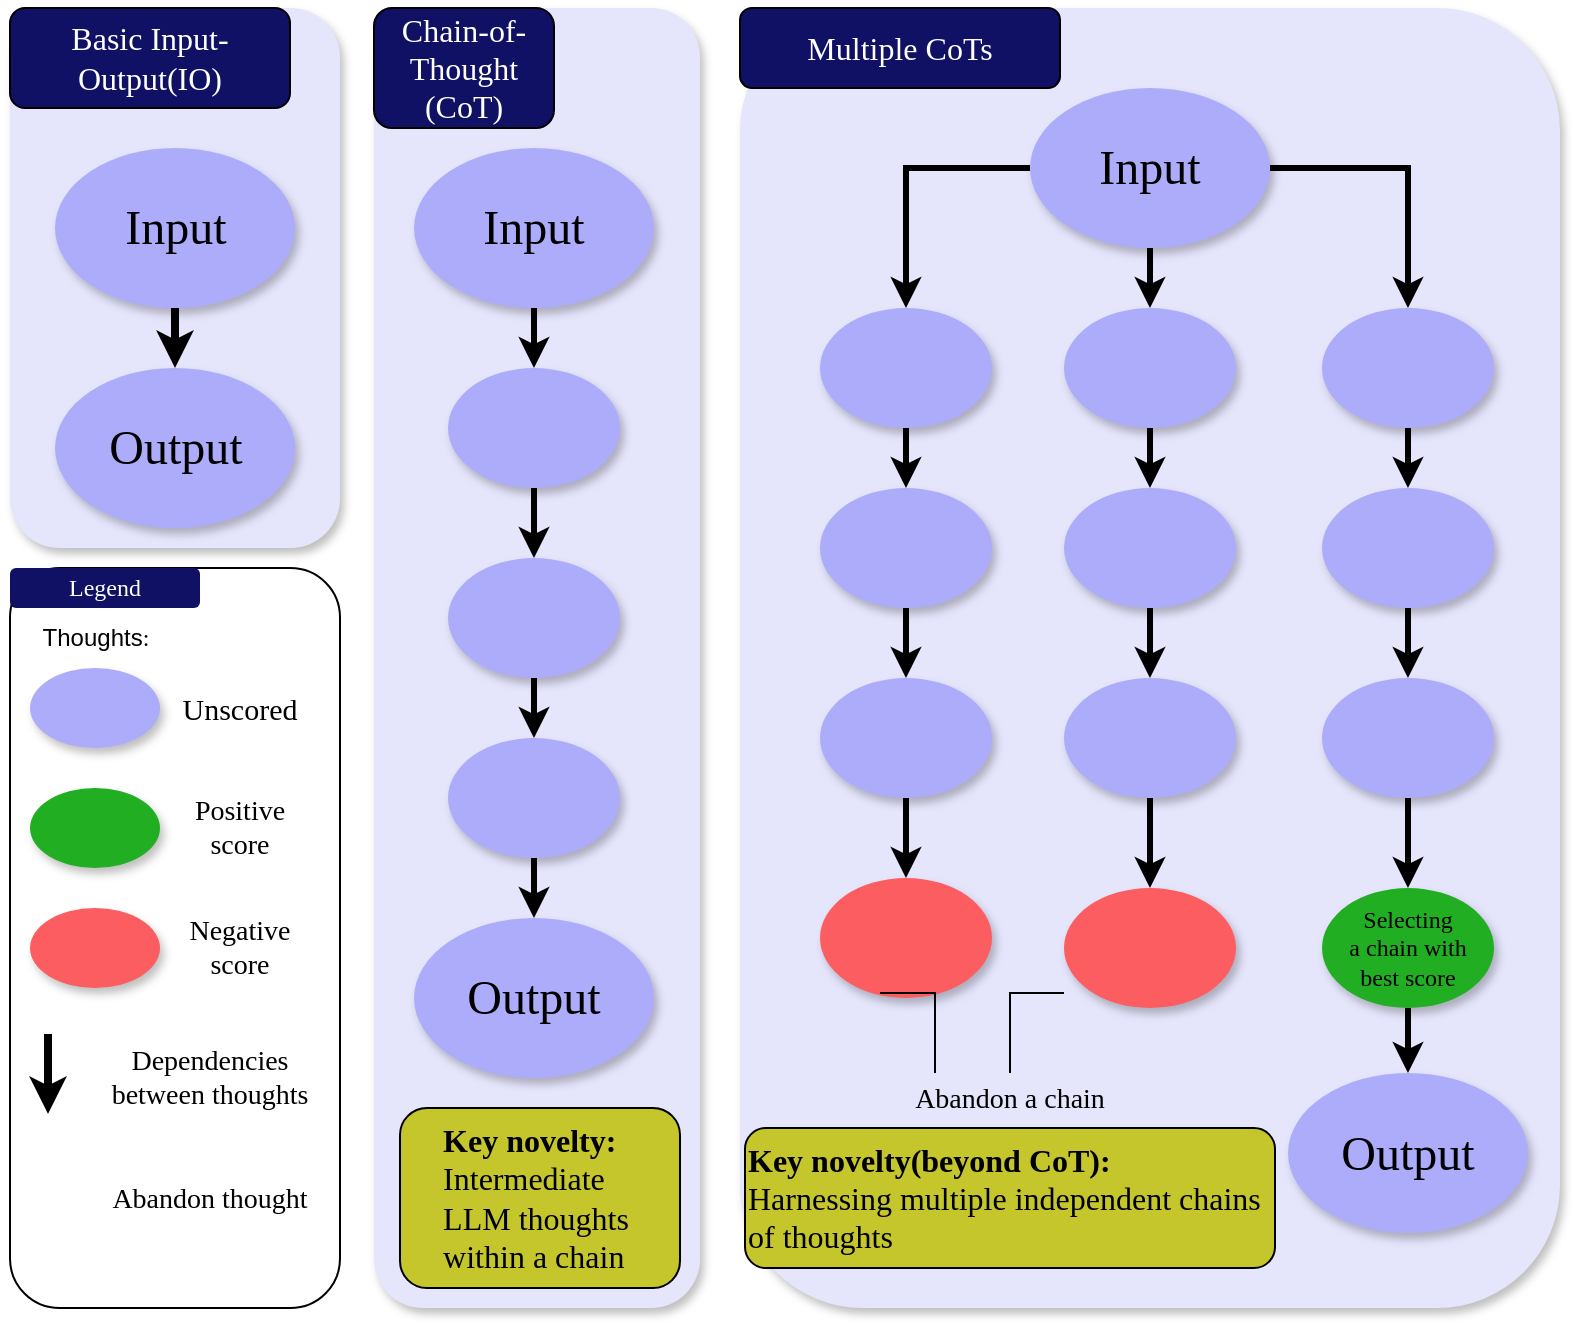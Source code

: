 <mxfile version="21.6.5" type="github">
  <diagram name="第 1 页" id="gQ1l12OR258NZxLZBclW">
    <mxGraphModel dx="1221" dy="706" grid="1" gridSize="10" guides="1" tooltips="1" connect="1" arrows="1" fold="1" page="1" pageScale="1" pageWidth="827" pageHeight="1169" math="0" shadow="0">
      <root>
        <mxCell id="0" />
        <mxCell id="1" parent="0" />
        <mxCell id="e4NGwAejbBn8jt-dBauA-3" value="" style="rounded=1;whiteSpace=wrap;html=1;fillColor=#E5E5FC;glass=0;shadow=1;strokeColor=none;" vertex="1" parent="1">
          <mxGeometry x="85" y="140" width="165" height="270" as="geometry" />
        </mxCell>
        <mxCell id="e4NGwAejbBn8jt-dBauA-4" value="" style="edgeStyle=orthogonalEdgeStyle;rounded=1;orthogonalLoop=1;jettySize=auto;html=1;strokeWidth=4;" edge="1" parent="1" source="e4NGwAejbBn8jt-dBauA-1" target="e4NGwAejbBn8jt-dBauA-2">
          <mxGeometry relative="1" as="geometry" />
        </mxCell>
        <mxCell id="e4NGwAejbBn8jt-dBauA-1" value="&lt;font style=&quot;font-size: 24px;&quot;&gt;Input&lt;/font&gt;" style="ellipse;whiteSpace=wrap;html=1;fillColor=#ADACFB;shadow=1;fontFamily=Verdana;strokeColor=none;" vertex="1" parent="1">
          <mxGeometry x="107.5" y="210" width="120" height="80" as="geometry" />
        </mxCell>
        <mxCell id="e4NGwAejbBn8jt-dBauA-2" value="&lt;font style=&quot;font-size: 24px;&quot;&gt;Output&lt;/font&gt;" style="ellipse;whiteSpace=wrap;html=1;fillColor=#ADACFB;shadow=1;fontFamily=Verdana;strokeColor=none;" vertex="1" parent="1">
          <mxGeometry x="107.5" y="320" width="120" height="80" as="geometry" />
        </mxCell>
        <mxCell id="e4NGwAejbBn8jt-dBauA-9" value="" style="rounded=1;whiteSpace=wrap;html=1;" vertex="1" parent="1">
          <mxGeometry x="85" y="420" width="165" height="370" as="geometry" />
        </mxCell>
        <mxCell id="e4NGwAejbBn8jt-dBauA-10" value="&lt;font style=&quot;font-size: 16px;&quot; color=&quot;#ffffff&quot;&gt;Basic Input-&lt;br&gt;Output(IO)&lt;br&gt;&lt;/font&gt;" style="rounded=1;whiteSpace=wrap;html=1;fillColor=#101064;fontFamily=Verdana;" vertex="1" parent="1">
          <mxGeometry x="85" y="140" width="140" height="50" as="geometry" />
        </mxCell>
        <mxCell id="e4NGwAejbBn8jt-dBauA-11" value="" style="ellipse;whiteSpace=wrap;html=1;fillColor=#ADACFB;shadow=1;fontFamily=Verdana;strokeColor=none;" vertex="1" parent="1">
          <mxGeometry x="95" y="470" width="65" height="40" as="geometry" />
        </mxCell>
        <mxCell id="e4NGwAejbBn8jt-dBauA-12" value="Thoughts&lt;font style=&quot;&quot; face=&quot;Verdana&quot;&gt;:&lt;/font&gt;" style="text;html=1;strokeColor=none;fillColor=none;align=center;verticalAlign=middle;whiteSpace=wrap;rounded=0;" vertex="1" parent="1">
          <mxGeometry x="98" y="440" width="60" height="30" as="geometry" />
        </mxCell>
        <mxCell id="e4NGwAejbBn8jt-dBauA-13" value="&lt;font style=&quot;font-size: 15px;&quot; face=&quot;Verdana&quot;&gt;Unscored&lt;/font&gt;" style="text;html=1;strokeColor=none;fillColor=none;align=center;verticalAlign=middle;whiteSpace=wrap;rounded=0;" vertex="1" parent="1">
          <mxGeometry x="170" y="475" width="60" height="30" as="geometry" />
        </mxCell>
        <mxCell id="e4NGwAejbBn8jt-dBauA-14" value="" style="ellipse;whiteSpace=wrap;html=1;fillColor=#21AE23;shadow=1;fontFamily=Verdana;strokeColor=none;" vertex="1" parent="1">
          <mxGeometry x="95" y="530" width="65" height="40" as="geometry" />
        </mxCell>
        <mxCell id="e4NGwAejbBn8jt-dBauA-15" value="&lt;font style=&quot;font-size: 14px;&quot; face=&quot;Verdana&quot;&gt;Positive&lt;br&gt;score&lt;/font&gt;" style="text;html=1;strokeColor=none;fillColor=none;align=center;verticalAlign=middle;whiteSpace=wrap;rounded=0;" vertex="1" parent="1">
          <mxGeometry x="170" y="535" width="60" height="30" as="geometry" />
        </mxCell>
        <mxCell id="e4NGwAejbBn8jt-dBauA-16" value="" style="ellipse;whiteSpace=wrap;html=1;fillColor=#FC5D60;shadow=1;fontFamily=Verdana;strokeColor=none;" vertex="1" parent="1">
          <mxGeometry x="95" y="590" width="65" height="40" as="geometry" />
        </mxCell>
        <mxCell id="e4NGwAejbBn8jt-dBauA-17" value="&lt;font style=&quot;font-size: 14px;&quot; face=&quot;Verdana&quot;&gt;Negative&lt;br&gt;score&lt;/font&gt;" style="text;html=1;strokeColor=none;fillColor=none;align=center;verticalAlign=middle;whiteSpace=wrap;rounded=0;" vertex="1" parent="1">
          <mxGeometry x="170" y="595" width="60" height="30" as="geometry" />
        </mxCell>
        <mxCell id="e4NGwAejbBn8jt-dBauA-18" value="Legend" style="rounded=1;whiteSpace=wrap;html=1;fillColor=#101064;fontFamily=Verdana;strokeColor=none;fontColor=#FFFFFF;" vertex="1" parent="1">
          <mxGeometry x="85" y="420" width="95" height="20" as="geometry" />
        </mxCell>
        <mxCell id="e4NGwAejbBn8jt-dBauA-19" value="" style="rounded=1;whiteSpace=wrap;html=1;fillColor=#E5E5FC;glass=0;shadow=1;strokeColor=none;" vertex="1" parent="1">
          <mxGeometry x="267" y="140" width="163" height="650" as="geometry" />
        </mxCell>
        <mxCell id="e4NGwAejbBn8jt-dBauA-29" value="" style="edgeStyle=orthogonalEdgeStyle;rounded=0;orthogonalLoop=1;jettySize=auto;html=1;strokeWidth=3;" edge="1" parent="1" source="e4NGwAejbBn8jt-dBauA-21" target="e4NGwAejbBn8jt-dBauA-26">
          <mxGeometry relative="1" as="geometry" />
        </mxCell>
        <mxCell id="e4NGwAejbBn8jt-dBauA-21" value="&lt;font style=&quot;font-size: 24px;&quot;&gt;Input&lt;/font&gt;" style="ellipse;whiteSpace=wrap;html=1;fillColor=#ADACFB;shadow=1;fontFamily=Verdana;strokeColor=none;" vertex="1" parent="1">
          <mxGeometry x="287" y="210" width="120" height="80" as="geometry" />
        </mxCell>
        <mxCell id="e4NGwAejbBn8jt-dBauA-22" value="&lt;font style=&quot;font-size: 24px;&quot;&gt;Output&lt;/font&gt;" style="ellipse;whiteSpace=wrap;html=1;fillColor=#ADACFB;shadow=1;fontFamily=Verdana;strokeColor=none;" vertex="1" parent="1">
          <mxGeometry x="287" y="595" width="120" height="80" as="geometry" />
        </mxCell>
        <mxCell id="e4NGwAejbBn8jt-dBauA-23" value="&lt;font style=&quot;font-size: 16px;&quot; color=&quot;#ffffff&quot;&gt;Chain-of-&lt;br&gt;Thought&lt;br&gt;(CoT)&lt;br&gt;&lt;/font&gt;" style="rounded=1;whiteSpace=wrap;html=1;fillColor=#101064;fontFamily=Verdana;" vertex="1" parent="1">
          <mxGeometry x="267" y="140" width="90" height="60" as="geometry" />
        </mxCell>
        <mxCell id="e4NGwAejbBn8jt-dBauA-24" value="" style="shape=image;html=1;verticalAlign=top;verticalLabelPosition=bottom;labelBackgroundColor=#ffffff;imageAspect=0;aspect=fixed;image=https://cdn4.iconfinder.com/data/icons/evil-icons-user-interface/64/basket-128.png" vertex="1" parent="1">
          <mxGeometry x="80" y="711.25" width="50" height="50" as="geometry" />
        </mxCell>
        <mxCell id="e4NGwAejbBn8jt-dBauA-25" value="&lt;font face=&quot;Verdana&quot;&gt;&lt;font style=&quot;font-size: 14px;&quot;&gt;Abandon thought&lt;/font&gt;&lt;br&gt;&lt;/font&gt;" style="text;html=1;strokeColor=none;fillColor=none;align=center;verticalAlign=middle;whiteSpace=wrap;rounded=0;" vertex="1" parent="1">
          <mxGeometry x="130" y="720" width="110" height="32.5" as="geometry" />
        </mxCell>
        <mxCell id="e4NGwAejbBn8jt-dBauA-30" value="" style="edgeStyle=orthogonalEdgeStyle;rounded=0;orthogonalLoop=1;jettySize=auto;html=1;strokeWidth=3;" edge="1" parent="1" source="e4NGwAejbBn8jt-dBauA-26" target="e4NGwAejbBn8jt-dBauA-27">
          <mxGeometry relative="1" as="geometry" />
        </mxCell>
        <mxCell id="e4NGwAejbBn8jt-dBauA-26" value="" style="ellipse;whiteSpace=wrap;html=1;fillColor=#ADACFB;shadow=1;fontFamily=Verdana;strokeColor=none;" vertex="1" parent="1">
          <mxGeometry x="304" y="320" width="86" height="60" as="geometry" />
        </mxCell>
        <mxCell id="e4NGwAejbBn8jt-dBauA-31" value="" style="edgeStyle=orthogonalEdgeStyle;rounded=0;orthogonalLoop=1;jettySize=auto;html=1;strokeWidth=3;" edge="1" parent="1" source="e4NGwAejbBn8jt-dBauA-27" target="e4NGwAejbBn8jt-dBauA-28">
          <mxGeometry relative="1" as="geometry" />
        </mxCell>
        <mxCell id="e4NGwAejbBn8jt-dBauA-27" value="" style="ellipse;whiteSpace=wrap;html=1;fillColor=#ADACFB;shadow=1;fontFamily=Verdana;strokeColor=none;" vertex="1" parent="1">
          <mxGeometry x="304" y="415" width="86" height="60" as="geometry" />
        </mxCell>
        <mxCell id="e4NGwAejbBn8jt-dBauA-32" value="" style="edgeStyle=orthogonalEdgeStyle;rounded=0;orthogonalLoop=1;jettySize=auto;html=1;strokeWidth=3;" edge="1" parent="1" source="e4NGwAejbBn8jt-dBauA-28" target="e4NGwAejbBn8jt-dBauA-22">
          <mxGeometry relative="1" as="geometry" />
        </mxCell>
        <mxCell id="e4NGwAejbBn8jt-dBauA-28" value="" style="ellipse;whiteSpace=wrap;html=1;fillColor=#ADACFB;shadow=1;fontFamily=Verdana;strokeColor=none;" vertex="1" parent="1">
          <mxGeometry x="304" y="505" width="86" height="60" as="geometry" />
        </mxCell>
        <mxCell id="e4NGwAejbBn8jt-dBauA-34" value="" style="edgeStyle=orthogonalEdgeStyle;rounded=1;orthogonalLoop=1;jettySize=auto;html=1;strokeWidth=4;" edge="1" parent="1">
          <mxGeometry relative="1" as="geometry">
            <mxPoint x="104" y="653" as="sourcePoint" />
            <mxPoint x="104" y="693" as="targetPoint" />
            <Array as="points">
              <mxPoint x="104" y="693" />
            </Array>
          </mxGeometry>
        </mxCell>
        <mxCell id="e4NGwAejbBn8jt-dBauA-35" value="&lt;font style=&quot;font-size: 14px;&quot; face=&quot;Verdana&quot;&gt;Dependencies&lt;br&gt;between thoughts&lt;br&gt;&lt;/font&gt;" style="text;html=1;strokeColor=none;fillColor=none;align=center;verticalAlign=middle;whiteSpace=wrap;rounded=0;" vertex="1" parent="1">
          <mxGeometry x="120" y="660" width="130" height="30" as="geometry" />
        </mxCell>
        <mxCell id="e4NGwAejbBn8jt-dBauA-36" value="&lt;div style=&quot;text-align: left;&quot;&gt;&lt;b style=&quot;font-size: 16px; font-family: Verdana; background-color: initial;&quot;&gt;Key novelty:&lt;/b&gt;&lt;/div&gt;&lt;font style=&quot;font-size: 16px;&quot; face=&quot;Verdana&quot;&gt;&lt;div style=&quot;text-align: left;&quot;&gt;&lt;span style=&quot;background-color: initial;&quot;&gt;Intermediate&lt;/span&gt;&lt;/div&gt;&lt;div style=&quot;text-align: left;&quot;&gt;&lt;span style=&quot;background-color: initial;&quot;&gt;LLM thoughts&amp;nbsp;&lt;/span&gt;&lt;/div&gt;&lt;div style=&quot;text-align: left;&quot;&gt;&lt;span style=&quot;background-color: initial;&quot;&gt;within a chain&lt;/span&gt;&lt;/div&gt;&lt;/font&gt;" style="rounded=1;whiteSpace=wrap;html=1;fillColor=#C5C52C;" vertex="1" parent="1">
          <mxGeometry x="280" y="690" width="140" height="90" as="geometry" />
        </mxCell>
        <mxCell id="e4NGwAejbBn8jt-dBauA-37" value="" style="rounded=1;whiteSpace=wrap;html=1;fillColor=#E5E5FC;glass=0;shadow=1;strokeColor=none;" vertex="1" parent="1">
          <mxGeometry x="450" y="140" width="410" height="650" as="geometry" />
        </mxCell>
        <mxCell id="e4NGwAejbBn8jt-dBauA-38" value="" style="edgeStyle=orthogonalEdgeStyle;rounded=0;orthogonalLoop=1;jettySize=auto;html=1;strokeWidth=3;" edge="1" parent="1" source="e4NGwAejbBn8jt-dBauA-39" target="e4NGwAejbBn8jt-dBauA-43">
          <mxGeometry relative="1" as="geometry" />
        </mxCell>
        <mxCell id="e4NGwAejbBn8jt-dBauA-53" value="" style="edgeStyle=orthogonalEdgeStyle;rounded=0;orthogonalLoop=1;jettySize=auto;html=1;strokeWidth=3;" edge="1" parent="1" source="e4NGwAejbBn8jt-dBauA-39" target="e4NGwAejbBn8jt-dBauA-52">
          <mxGeometry relative="1" as="geometry" />
        </mxCell>
        <mxCell id="e4NGwAejbBn8jt-dBauA-59" style="edgeStyle=orthogonalEdgeStyle;rounded=0;orthogonalLoop=1;jettySize=auto;html=1;strokeWidth=3;" edge="1" parent="1" source="e4NGwAejbBn8jt-dBauA-39" target="e4NGwAejbBn8jt-dBauA-58">
          <mxGeometry relative="1" as="geometry" />
        </mxCell>
        <mxCell id="e4NGwAejbBn8jt-dBauA-39" value="&lt;font style=&quot;font-size: 24px;&quot;&gt;Input&lt;/font&gt;" style="ellipse;whiteSpace=wrap;html=1;fillColor=#ADACFB;shadow=1;fontFamily=Verdana;strokeColor=none;" vertex="1" parent="1">
          <mxGeometry x="595" y="180" width="120" height="80" as="geometry" />
        </mxCell>
        <mxCell id="e4NGwAejbBn8jt-dBauA-40" value="&lt;font style=&quot;font-size: 24px;&quot;&gt;Output&lt;/font&gt;" style="ellipse;whiteSpace=wrap;html=1;fillColor=#ADACFB;shadow=1;fontFamily=Verdana;strokeColor=none;" vertex="1" parent="1">
          <mxGeometry x="724" y="672.5" width="120" height="80" as="geometry" />
        </mxCell>
        <mxCell id="e4NGwAejbBn8jt-dBauA-41" value="&lt;font style=&quot;font-size: 16px;&quot; color=&quot;#ffffff&quot;&gt;Multiple CoTs&lt;br&gt;&lt;/font&gt;" style="rounded=1;whiteSpace=wrap;html=1;fillColor=#101064;fontFamily=Verdana;" vertex="1" parent="1">
          <mxGeometry x="450" y="140" width="160" height="40" as="geometry" />
        </mxCell>
        <mxCell id="e4NGwAejbBn8jt-dBauA-63" value="" style="edgeStyle=orthogonalEdgeStyle;rounded=0;orthogonalLoop=1;jettySize=auto;html=1;strokeWidth=3;" edge="1" parent="1" source="e4NGwAejbBn8jt-dBauA-43" target="e4NGwAejbBn8jt-dBauA-45">
          <mxGeometry relative="1" as="geometry" />
        </mxCell>
        <mxCell id="e4NGwAejbBn8jt-dBauA-43" value="" style="ellipse;whiteSpace=wrap;html=1;fillColor=#ADACFB;shadow=1;fontFamily=Verdana;strokeColor=none;" vertex="1" parent="1">
          <mxGeometry x="490" y="290" width="86" height="60" as="geometry" />
        </mxCell>
        <mxCell id="e4NGwAejbBn8jt-dBauA-64" value="" style="edgeStyle=orthogonalEdgeStyle;rounded=0;orthogonalLoop=1;jettySize=auto;html=1;strokeWidth=3;" edge="1" parent="1" source="e4NGwAejbBn8jt-dBauA-45" target="e4NGwAejbBn8jt-dBauA-47">
          <mxGeometry relative="1" as="geometry" />
        </mxCell>
        <mxCell id="e4NGwAejbBn8jt-dBauA-45" value="" style="ellipse;whiteSpace=wrap;html=1;fillColor=#ADACFB;shadow=1;fontFamily=Verdana;strokeColor=none;" vertex="1" parent="1">
          <mxGeometry x="490" y="380" width="86" height="60" as="geometry" />
        </mxCell>
        <mxCell id="e4NGwAejbBn8jt-dBauA-69" style="edgeStyle=orthogonalEdgeStyle;rounded=0;orthogonalLoop=1;jettySize=auto;html=1;entryX=0.5;entryY=0;entryDx=0;entryDy=0;strokeWidth=3;" edge="1" parent="1" source="e4NGwAejbBn8jt-dBauA-47" target="e4NGwAejbBn8jt-dBauA-50">
          <mxGeometry relative="1" as="geometry" />
        </mxCell>
        <mxCell id="e4NGwAejbBn8jt-dBauA-47" value="" style="ellipse;whiteSpace=wrap;html=1;fillColor=#ADACFB;shadow=1;fontFamily=Verdana;strokeColor=none;" vertex="1" parent="1">
          <mxGeometry x="490" y="475" width="86" height="60" as="geometry" />
        </mxCell>
        <mxCell id="e4NGwAejbBn8jt-dBauA-48" value="&lt;div style=&quot;text-align: left;&quot;&gt;&lt;b style=&quot;font-size: 16px; font-family: Verdana; background-color: initial;&quot;&gt;Key novelty(beyond CoT):&lt;/b&gt;&lt;/div&gt;&lt;font style=&quot;font-size: 16px;&quot; face=&quot;Verdana&quot;&gt;&lt;div style=&quot;text-align: left;&quot;&gt;Harnessing multiple independent chains of thoughts&lt;/div&gt;&lt;/font&gt;" style="rounded=1;whiteSpace=wrap;html=1;fillColor=#C5C52C;" vertex="1" parent="1">
          <mxGeometry x="452.5" y="700" width="265" height="70" as="geometry" />
        </mxCell>
        <mxCell id="e4NGwAejbBn8jt-dBauA-50" value="" style="ellipse;whiteSpace=wrap;html=1;fillColor=#FC5D60;shadow=1;fontFamily=Verdana;strokeColor=none;" vertex="1" parent="1">
          <mxGeometry x="490" y="575" width="86" height="60" as="geometry" />
        </mxCell>
        <mxCell id="e4NGwAejbBn8jt-dBauA-51" value="" style="shape=image;html=1;verticalAlign=top;verticalLabelPosition=bottom;labelBackgroundColor=#ffffff;imageAspect=0;aspect=fixed;image=https://cdn4.iconfinder.com/data/icons/evil-icons-user-interface/64/basket-128.png" vertex="1" parent="1">
          <mxGeometry x="490" y="610" width="30" height="30" as="geometry" />
        </mxCell>
        <mxCell id="e4NGwAejbBn8jt-dBauA-70" value="" style="edgeStyle=orthogonalEdgeStyle;rounded=0;orthogonalLoop=1;jettySize=auto;html=1;strokeWidth=3;" edge="1" parent="1" source="e4NGwAejbBn8jt-dBauA-52" target="e4NGwAejbBn8jt-dBauA-54">
          <mxGeometry relative="1" as="geometry" />
        </mxCell>
        <mxCell id="e4NGwAejbBn8jt-dBauA-52" value="" style="ellipse;whiteSpace=wrap;html=1;fillColor=#ADACFB;shadow=1;fontFamily=Verdana;strokeColor=none;" vertex="1" parent="1">
          <mxGeometry x="612" y="290" width="86" height="60" as="geometry" />
        </mxCell>
        <mxCell id="e4NGwAejbBn8jt-dBauA-71" value="" style="edgeStyle=orthogonalEdgeStyle;rounded=0;orthogonalLoop=1;jettySize=auto;html=1;strokeWidth=3;" edge="1" parent="1" source="e4NGwAejbBn8jt-dBauA-54" target="e4NGwAejbBn8jt-dBauA-55">
          <mxGeometry relative="1" as="geometry" />
        </mxCell>
        <mxCell id="e4NGwAejbBn8jt-dBauA-54" value="" style="ellipse;whiteSpace=wrap;html=1;fillColor=#ADACFB;shadow=1;fontFamily=Verdana;strokeColor=none;" vertex="1" parent="1">
          <mxGeometry x="612" y="380" width="86" height="60" as="geometry" />
        </mxCell>
        <mxCell id="e4NGwAejbBn8jt-dBauA-73" style="edgeStyle=orthogonalEdgeStyle;rounded=0;orthogonalLoop=1;jettySize=auto;html=1;entryX=0.5;entryY=0;entryDx=0;entryDy=0;strokeWidth=3;" edge="1" parent="1" source="e4NGwAejbBn8jt-dBauA-55" target="e4NGwAejbBn8jt-dBauA-56">
          <mxGeometry relative="1" as="geometry" />
        </mxCell>
        <mxCell id="e4NGwAejbBn8jt-dBauA-55" value="" style="ellipse;whiteSpace=wrap;html=1;fillColor=#ADACFB;shadow=1;fontFamily=Verdana;strokeColor=none;" vertex="1" parent="1">
          <mxGeometry x="612" y="475" width="86" height="60" as="geometry" />
        </mxCell>
        <mxCell id="e4NGwAejbBn8jt-dBauA-56" value="" style="ellipse;whiteSpace=wrap;html=1;fillColor=#FC5D60;shadow=1;fontFamily=Verdana;strokeColor=none;" vertex="1" parent="1">
          <mxGeometry x="612" y="580" width="86" height="60" as="geometry" />
        </mxCell>
        <mxCell id="e4NGwAejbBn8jt-dBauA-74" value="" style="edgeStyle=orthogonalEdgeStyle;rounded=0;orthogonalLoop=1;jettySize=auto;html=1;strokeWidth=3;" edge="1" parent="1" source="e4NGwAejbBn8jt-dBauA-58" target="e4NGwAejbBn8jt-dBauA-60">
          <mxGeometry relative="1" as="geometry" />
        </mxCell>
        <mxCell id="e4NGwAejbBn8jt-dBauA-58" value="" style="ellipse;whiteSpace=wrap;html=1;fillColor=#ADACFB;shadow=1;fontFamily=Verdana;strokeColor=none;" vertex="1" parent="1">
          <mxGeometry x="741" y="290" width="86" height="60" as="geometry" />
        </mxCell>
        <mxCell id="e4NGwAejbBn8jt-dBauA-75" value="" style="edgeStyle=orthogonalEdgeStyle;rounded=0;orthogonalLoop=1;jettySize=auto;html=1;strokeWidth=3;" edge="1" parent="1" source="e4NGwAejbBn8jt-dBauA-60" target="e4NGwAejbBn8jt-dBauA-61">
          <mxGeometry relative="1" as="geometry" />
        </mxCell>
        <mxCell id="e4NGwAejbBn8jt-dBauA-60" value="" style="ellipse;whiteSpace=wrap;html=1;fillColor=#ADACFB;shadow=1;fontFamily=Verdana;strokeColor=none;" vertex="1" parent="1">
          <mxGeometry x="741" y="380" width="86" height="60" as="geometry" />
        </mxCell>
        <mxCell id="e4NGwAejbBn8jt-dBauA-76" value="" style="edgeStyle=orthogonalEdgeStyle;rounded=0;orthogonalLoop=1;jettySize=auto;html=1;strokeWidth=3;" edge="1" parent="1" source="e4NGwAejbBn8jt-dBauA-61" target="e4NGwAejbBn8jt-dBauA-62">
          <mxGeometry relative="1" as="geometry" />
        </mxCell>
        <mxCell id="e4NGwAejbBn8jt-dBauA-61" value="" style="ellipse;whiteSpace=wrap;html=1;fillColor=#ADACFB;shadow=1;fontFamily=Verdana;strokeColor=none;" vertex="1" parent="1">
          <mxGeometry x="741" y="475" width="86" height="60" as="geometry" />
        </mxCell>
        <mxCell id="e4NGwAejbBn8jt-dBauA-77" value="" style="edgeStyle=orthogonalEdgeStyle;rounded=0;orthogonalLoop=1;jettySize=auto;html=1;strokeWidth=3;" edge="1" parent="1" source="e4NGwAejbBn8jt-dBauA-62" target="e4NGwAejbBn8jt-dBauA-40">
          <mxGeometry relative="1" as="geometry" />
        </mxCell>
        <mxCell id="e4NGwAejbBn8jt-dBauA-62" value="Selecting&lt;br&gt;a chain with&lt;br&gt;best score" style="ellipse;whiteSpace=wrap;html=1;fillColor=#21AE23;shadow=1;fontFamily=Verdana;strokeColor=none;" vertex="1" parent="1">
          <mxGeometry x="741" y="580" width="86" height="60" as="geometry" />
        </mxCell>
        <mxCell id="e4NGwAejbBn8jt-dBauA-84" style="edgeStyle=orthogonalEdgeStyle;rounded=0;orthogonalLoop=1;jettySize=auto;html=1;exitX=0.25;exitY=0;exitDx=0;exitDy=0;entryX=1;entryY=0.75;entryDx=0;entryDy=0;endArrow=none;endFill=0;" edge="1" parent="1" source="e4NGwAejbBn8jt-dBauA-78" target="e4NGwAejbBn8jt-dBauA-51">
          <mxGeometry relative="1" as="geometry" />
        </mxCell>
        <mxCell id="e4NGwAejbBn8jt-dBauA-86" style="edgeStyle=orthogonalEdgeStyle;rounded=0;orthogonalLoop=1;jettySize=auto;html=1;exitX=0.5;exitY=0;exitDx=0;exitDy=0;entryX=0;entryY=0.75;entryDx=0;entryDy=0;endArrow=none;endFill=0;" edge="1" parent="1" source="e4NGwAejbBn8jt-dBauA-78" target="e4NGwAejbBn8jt-dBauA-83">
          <mxGeometry relative="1" as="geometry" />
        </mxCell>
        <mxCell id="e4NGwAejbBn8jt-dBauA-78" value="&lt;font face=&quot;Verdana&quot;&gt;&lt;font style=&quot;font-size: 14px;&quot;&gt;Abandon a chain&lt;/font&gt;&lt;br&gt;&lt;/font&gt;" style="text;html=1;strokeColor=none;fillColor=none;align=center;verticalAlign=middle;whiteSpace=wrap;rounded=0;" vertex="1" parent="1">
          <mxGeometry x="510" y="672.5" width="150" height="27.5" as="geometry" />
        </mxCell>
        <mxCell id="e4NGwAejbBn8jt-dBauA-83" value="" style="shape=image;html=1;verticalAlign=top;verticalLabelPosition=bottom;labelBackgroundColor=#ffffff;imageAspect=0;aspect=fixed;image=https://cdn4.iconfinder.com/data/icons/evil-icons-user-interface/64/basket-128.png" vertex="1" parent="1">
          <mxGeometry x="612" y="610" width="30" height="30" as="geometry" />
        </mxCell>
      </root>
    </mxGraphModel>
  </diagram>
</mxfile>

